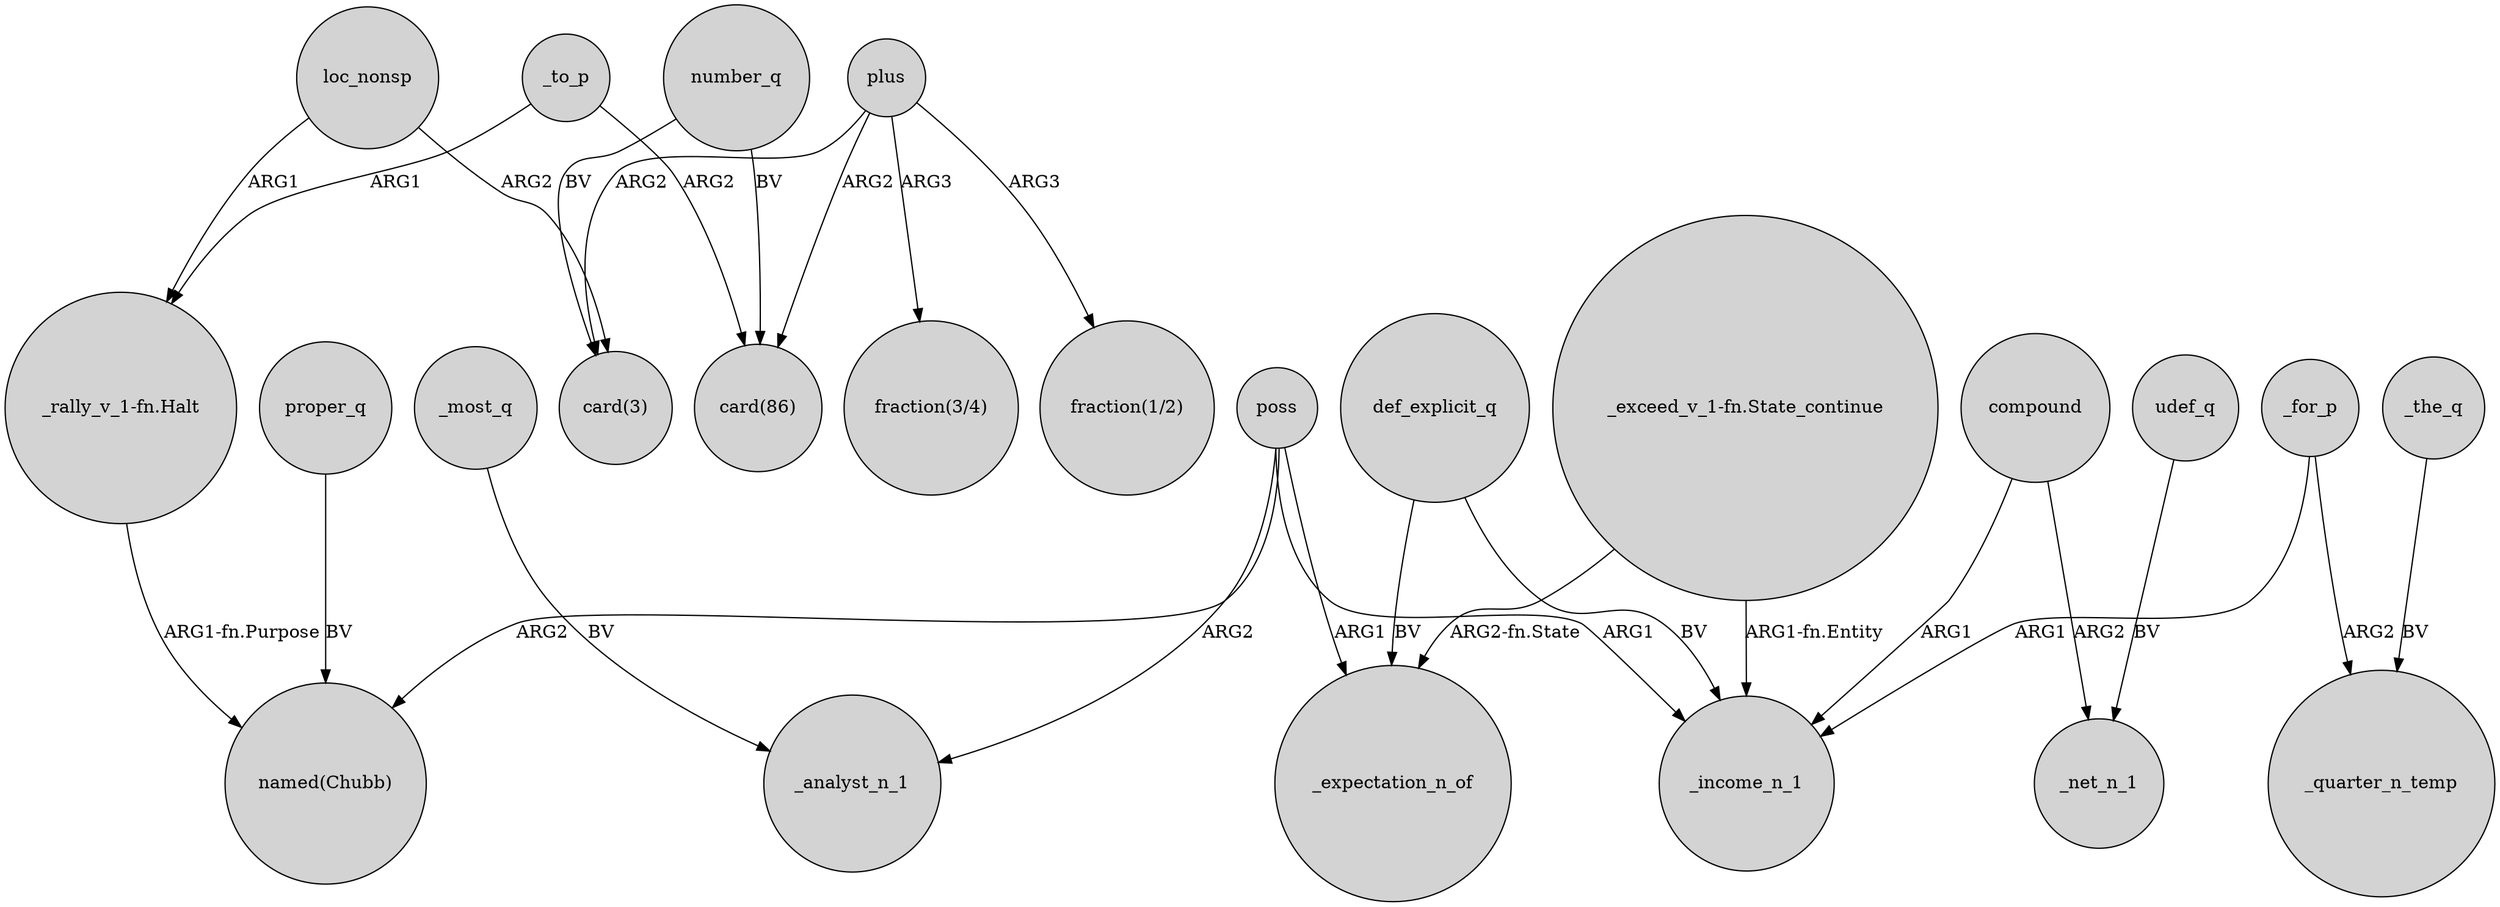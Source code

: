 digraph {
	node [shape=circle style=filled]
	poss -> "named(Chubb)" [label=ARG2]
	"_rally_v_1-fn.Halt" -> "named(Chubb)" [label="ARG1-fn.Purpose"]
	compound -> _net_n_1 [label=ARG2]
	loc_nonsp -> "_rally_v_1-fn.Halt" [label=ARG1]
	_for_p -> _income_n_1 [label=ARG1]
	_the_q -> _quarter_n_temp [label=BV]
	"_exceed_v_1-fn.State_continue" -> _income_n_1 [label="ARG1-fn.Entity"]
	_most_q -> _analyst_n_1 [label=BV]
	loc_nonsp -> "card(3)" [label=ARG2]
	def_explicit_q -> _income_n_1 [label=BV]
	compound -> _income_n_1 [label=ARG1]
	poss -> _expectation_n_of [label=ARG1]
	_for_p -> _quarter_n_temp [label=ARG2]
	plus -> "card(86)" [label=ARG2]
	poss -> _income_n_1 [label=ARG1]
	udef_q -> _net_n_1 [label=BV]
	plus -> "card(3)" [label=ARG2]
	"_exceed_v_1-fn.State_continue" -> _expectation_n_of [label="ARG2-fn.State"]
	proper_q -> "named(Chubb)" [label=BV]
	poss -> _analyst_n_1 [label=ARG2]
	_to_p -> "_rally_v_1-fn.Halt" [label=ARG1]
	_to_p -> "card(86)" [label=ARG2]
	plus -> "fraction(3/4)" [label=ARG3]
	number_q -> "card(86)" [label=BV]
	number_q -> "card(3)" [label=BV]
	def_explicit_q -> _expectation_n_of [label=BV]
	plus -> "fraction(1/2)" [label=ARG3]
}
